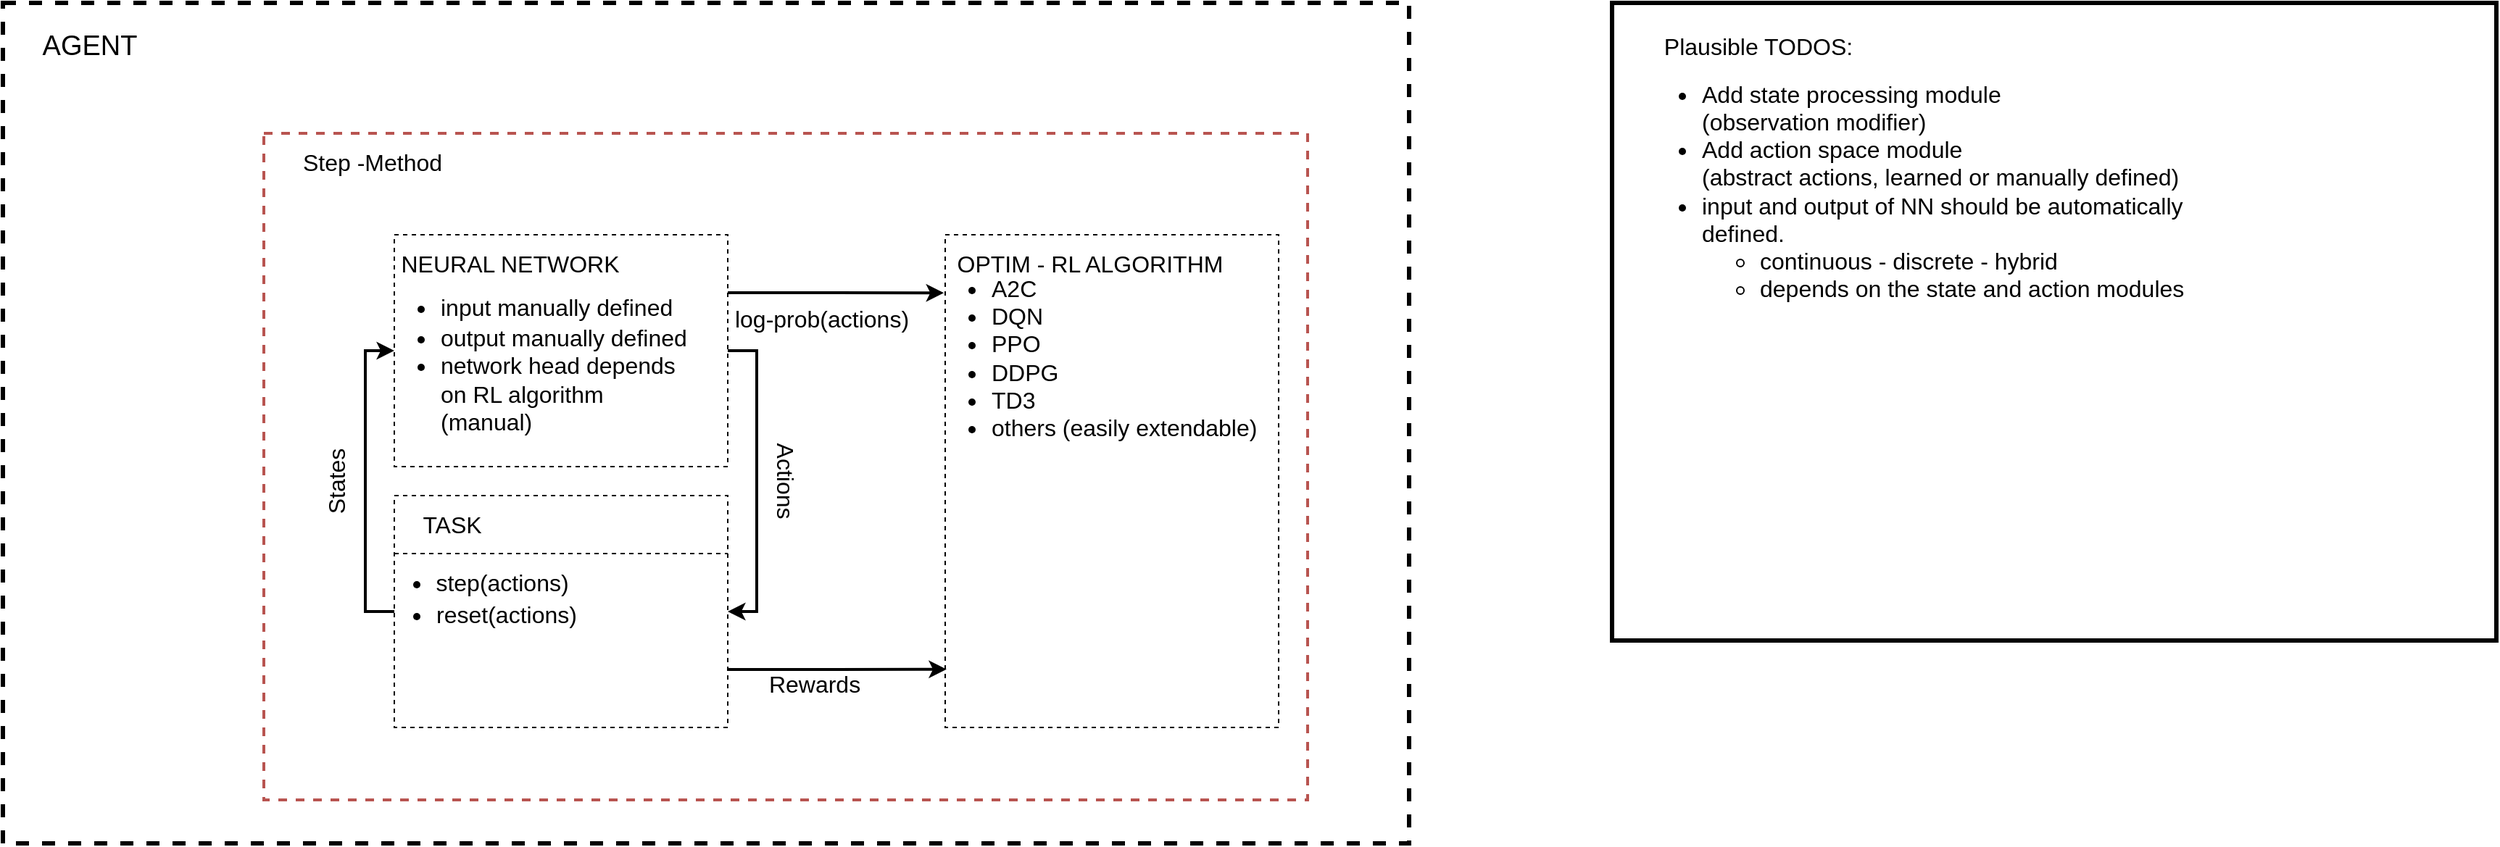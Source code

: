 <mxfile version="13.6.5" type="github">
  <diagram id="azBLTt9X_g9BV_F1x30R" name="Page-1">
    <mxGraphModel dx="2036" dy="773" grid="1" gridSize="10" guides="1" tooltips="1" connect="1" arrows="1" fold="1" page="1" pageScale="1" pageWidth="850" pageHeight="1100" math="0" shadow="0">
      <root>
        <mxCell id="0" />
        <mxCell id="1" parent="0" />
        <mxCell id="YtY6zPXFFSkN8KXmVOl3-5" value="" style="group" vertex="1" connectable="0" parent="1">
          <mxGeometry x="-370" y="220" width="970" height="580" as="geometry" />
        </mxCell>
        <mxCell id="YtY6zPXFFSkN8KXmVOl3-1" value="" style="rounded=0;whiteSpace=wrap;html=1;dashed=1;fillColor=none;strokeWidth=3;" vertex="1" parent="YtY6zPXFFSkN8KXmVOl3-5">
          <mxGeometry width="970" height="580" as="geometry" />
        </mxCell>
        <mxCell id="YtY6zPXFFSkN8KXmVOl3-11" value="" style="rounded=0;whiteSpace=wrap;html=1;dashed=1;strokeWidth=2;fontSize=16;strokeColor=#b85450;fillColor=none;" vertex="1" parent="YtY6zPXFFSkN8KXmVOl3-5">
          <mxGeometry x="180" y="90" width="720" height="460" as="geometry" />
        </mxCell>
        <mxCell id="YtY6zPXFFSkN8KXmVOl3-2" value="AGENT" style="text;html=1;strokeColor=none;fillColor=none;align=center;verticalAlign=middle;whiteSpace=wrap;rounded=0;dashed=1;fontSize=19;" vertex="1" parent="YtY6zPXFFSkN8KXmVOl3-5">
          <mxGeometry x="40" y="20" width="40" height="20" as="geometry" />
        </mxCell>
        <mxCell id="YtY6zPXFFSkN8KXmVOl3-7" value="" style="group" vertex="1" connectable="0" parent="YtY6zPXFFSkN8KXmVOl3-5">
          <mxGeometry x="270" y="160" width="240" height="160" as="geometry" />
        </mxCell>
        <mxCell id="YtY6zPXFFSkN8KXmVOl3-8" value="" style="rounded=0;whiteSpace=wrap;html=1;dashed=1;fillColor=none;strokeWidth=1;" vertex="1" parent="YtY6zPXFFSkN8KXmVOl3-7">
          <mxGeometry width="230" height="160" as="geometry" />
        </mxCell>
        <mxCell id="YtY6zPXFFSkN8KXmVOl3-9" value="NEURAL NETWORK" style="text;html=1;strokeColor=none;fillColor=none;align=center;verticalAlign=middle;whiteSpace=wrap;rounded=0;dashed=1;fontSize=16;" vertex="1" parent="YtY6zPXFFSkN8KXmVOl3-7">
          <mxGeometry y="10" width="160" height="20" as="geometry" />
        </mxCell>
        <mxCell id="YtY6zPXFFSkN8KXmVOl3-39" value="&lt;ul&gt;&lt;li&gt;input manually defined&lt;/li&gt;&lt;/ul&gt;" style="text;html=1;strokeColor=none;fillColor=none;align=left;verticalAlign=middle;whiteSpace=wrap;rounded=0;dashed=1;fontSize=16;" vertex="1" parent="YtY6zPXFFSkN8KXmVOl3-7">
          <mxGeometry x="-10" y="40" width="220" height="20" as="geometry" />
        </mxCell>
        <mxCell id="YtY6zPXFFSkN8KXmVOl3-40" value="&lt;ul&gt;&lt;li&gt;output manually defined&lt;/li&gt;&lt;li&gt;network head depends on RL algorithm (manual)&lt;/li&gt;&lt;/ul&gt;" style="text;html=1;strokeColor=none;fillColor=none;align=left;verticalAlign=middle;whiteSpace=wrap;rounded=0;dashed=1;fontSize=16;" vertex="1" parent="YtY6zPXFFSkN8KXmVOl3-7">
          <mxGeometry x="-10" y="90" width="220" height="20" as="geometry" />
        </mxCell>
        <mxCell id="YtY6zPXFFSkN8KXmVOl3-12" value="Step -Method" style="text;html=1;strokeColor=none;fillColor=none;align=center;verticalAlign=middle;whiteSpace=wrap;rounded=0;dashed=1;fontSize=16;" vertex="1" parent="YtY6zPXFFSkN8KXmVOl3-5">
          <mxGeometry x="200" y="100" width="110" height="20" as="geometry" />
        </mxCell>
        <mxCell id="YtY6zPXFFSkN8KXmVOl3-14" value="Actions" style="text;html=1;strokeColor=none;fillColor=none;align=center;verticalAlign=middle;whiteSpace=wrap;rounded=0;dashed=1;fontSize=16;rotation=90;" vertex="1" parent="YtY6zPXFFSkN8KXmVOl3-5">
          <mxGeometry x="520" y="320" width="40" height="20" as="geometry" />
        </mxCell>
        <mxCell id="YtY6zPXFFSkN8KXmVOl3-17" value="States" style="text;html=1;strokeColor=none;fillColor=none;align=center;verticalAlign=middle;whiteSpace=wrap;rounded=0;dashed=1;fontSize=16;rotation=-90;" vertex="1" parent="YtY6zPXFFSkN8KXmVOl3-5">
          <mxGeometry x="210" y="320" width="40" height="20" as="geometry" />
        </mxCell>
        <mxCell id="YtY6zPXFFSkN8KXmVOl3-6" value="" style="group" vertex="1" connectable="0" parent="YtY6zPXFFSkN8KXmVOl3-5">
          <mxGeometry x="270" y="340" width="230" height="160" as="geometry" />
        </mxCell>
        <mxCell id="YtY6zPXFFSkN8KXmVOl3-3" value="" style="rounded=0;whiteSpace=wrap;html=1;dashed=1;fillColor=none;strokeWidth=1;" vertex="1" parent="YtY6zPXFFSkN8KXmVOl3-6">
          <mxGeometry width="230" height="160" as="geometry" />
        </mxCell>
        <mxCell id="YtY6zPXFFSkN8KXmVOl3-4" value="TASK" style="text;html=1;strokeColor=none;fillColor=none;align=center;verticalAlign=middle;whiteSpace=wrap;rounded=0;dashed=1;fontSize=16;" vertex="1" parent="YtY6zPXFFSkN8KXmVOl3-6">
          <mxGeometry x="20" y="10" width="40" height="20" as="geometry" />
        </mxCell>
        <mxCell id="YtY6zPXFFSkN8KXmVOl3-33" value="" style="endArrow=none;dashed=1;html=1;strokeWidth=1;fontSize=16;exitX=0;exitY=0.25;exitDx=0;exitDy=0;entryX=1;entryY=0.25;entryDx=0;entryDy=0;" edge="1" parent="YtY6zPXFFSkN8KXmVOl3-6" source="YtY6zPXFFSkN8KXmVOl3-3" target="YtY6zPXFFSkN8KXmVOl3-3">
          <mxGeometry width="50" height="50" relative="1" as="geometry">
            <mxPoint x="50" y="60" as="sourcePoint" />
            <mxPoint x="100" y="10" as="targetPoint" />
          </mxGeometry>
        </mxCell>
        <mxCell id="YtY6zPXFFSkN8KXmVOl3-34" value="&lt;ul&gt;&lt;li&gt;step(actions)&lt;/li&gt;&lt;/ul&gt;" style="text;html=1;strokeColor=none;fillColor=none;align=center;verticalAlign=middle;whiteSpace=wrap;rounded=0;dashed=1;fontSize=16;" vertex="1" parent="YtY6zPXFFSkN8KXmVOl3-6">
          <mxGeometry x="-20" y="50" width="149" height="20" as="geometry" />
        </mxCell>
        <mxCell id="YtY6zPXFFSkN8KXmVOl3-36" value="&lt;ul&gt;&lt;li&gt;reset(actions)&lt;/li&gt;&lt;/ul&gt;" style="text;html=1;strokeColor=none;fillColor=none;align=center;verticalAlign=middle;whiteSpace=wrap;rounded=0;dashed=1;fontSize=16;" vertex="1" parent="YtY6zPXFFSkN8KXmVOl3-6">
          <mxGeometry x="-17" y="72" width="149" height="20" as="geometry" />
        </mxCell>
        <mxCell id="YtY6zPXFFSkN8KXmVOl3-21" style="edgeStyle=orthogonalEdgeStyle;rounded=0;orthogonalLoop=1;jettySize=auto;html=1;exitX=1;exitY=0.5;exitDx=0;exitDy=0;entryX=1;entryY=0.5;entryDx=0;entryDy=0;strokeWidth=2;fontSize=16;" edge="1" parent="YtY6zPXFFSkN8KXmVOl3-5" source="YtY6zPXFFSkN8KXmVOl3-8" target="YtY6zPXFFSkN8KXmVOl3-3">
          <mxGeometry relative="1" as="geometry" />
        </mxCell>
        <mxCell id="YtY6zPXFFSkN8KXmVOl3-23" style="edgeStyle=orthogonalEdgeStyle;rounded=0;orthogonalLoop=1;jettySize=auto;html=1;exitX=0;exitY=0.5;exitDx=0;exitDy=0;entryX=0;entryY=0.5;entryDx=0;entryDy=0;strokeWidth=2;fontSize=16;" edge="1" parent="YtY6zPXFFSkN8KXmVOl3-5" source="YtY6zPXFFSkN8KXmVOl3-3" target="YtY6zPXFFSkN8KXmVOl3-8">
          <mxGeometry relative="1" as="geometry" />
        </mxCell>
        <mxCell id="YtY6zPXFFSkN8KXmVOl3-27" style="edgeStyle=orthogonalEdgeStyle;rounded=0;orthogonalLoop=1;jettySize=auto;html=1;exitX=1;exitY=0.75;exitDx=0;exitDy=0;entryX=0.004;entryY=0.882;entryDx=0;entryDy=0;entryPerimeter=0;strokeWidth=2;fontSize=16;" edge="1" parent="YtY6zPXFFSkN8KXmVOl3-5" source="YtY6zPXFFSkN8KXmVOl3-3" target="YtY6zPXFFSkN8KXmVOl3-25">
          <mxGeometry relative="1" as="geometry" />
        </mxCell>
        <mxCell id="YtY6zPXFFSkN8KXmVOl3-28" style="edgeStyle=orthogonalEdgeStyle;rounded=0;orthogonalLoop=1;jettySize=auto;html=1;exitX=1;exitY=0.25;exitDx=0;exitDy=0;entryX=-0.004;entryY=0.118;entryDx=0;entryDy=0;entryPerimeter=0;strokeWidth=2;fontSize=16;" edge="1" parent="YtY6zPXFFSkN8KXmVOl3-5" source="YtY6zPXFFSkN8KXmVOl3-8" target="YtY6zPXFFSkN8KXmVOl3-25">
          <mxGeometry relative="1" as="geometry" />
        </mxCell>
        <mxCell id="YtY6zPXFFSkN8KXmVOl3-29" value="Rewards" style="text;html=1;strokeColor=none;fillColor=none;align=center;verticalAlign=middle;whiteSpace=wrap;rounded=0;dashed=1;fontSize=16;" vertex="1" parent="YtY6zPXFFSkN8KXmVOl3-5">
          <mxGeometry x="540" y="460" width="40" height="20" as="geometry" />
        </mxCell>
        <mxCell id="YtY6zPXFFSkN8KXmVOl3-31" value="log-prob(actions)" style="text;html=1;strokeColor=none;fillColor=none;align=center;verticalAlign=middle;whiteSpace=wrap;rounded=0;dashed=1;fontSize=16;" vertex="1" parent="YtY6zPXFFSkN8KXmVOl3-5">
          <mxGeometry x="495" y="208" width="140" height="20" as="geometry" />
        </mxCell>
        <mxCell id="YtY6zPXFFSkN8KXmVOl3-24" value="" style="group" vertex="1" connectable="0" parent="YtY6zPXFFSkN8KXmVOl3-5">
          <mxGeometry x="650" y="160" width="240" height="340" as="geometry" />
        </mxCell>
        <mxCell id="YtY6zPXFFSkN8KXmVOl3-25" value="" style="rounded=0;whiteSpace=wrap;html=1;dashed=1;fillColor=none;strokeWidth=1;" vertex="1" parent="YtY6zPXFFSkN8KXmVOl3-24">
          <mxGeometry width="230" height="340" as="geometry" />
        </mxCell>
        <mxCell id="YtY6zPXFFSkN8KXmVOl3-26" value="OPTIM - RL ALGORITHM" style="text;html=1;strokeColor=none;fillColor=none;align=center;verticalAlign=middle;whiteSpace=wrap;rounded=0;dashed=1;fontSize=16;" vertex="1" parent="YtY6zPXFFSkN8KXmVOl3-24">
          <mxGeometry y="10" width="200" height="20" as="geometry" />
        </mxCell>
        <mxCell id="YtY6zPXFFSkN8KXmVOl3-37" value="&lt;ul&gt;&lt;li&gt;A2C&lt;br&gt;&lt;/li&gt;&lt;li&gt;DQN&lt;/li&gt;&lt;li&gt;PPO&lt;/li&gt;&lt;li&gt;DDPG&lt;/li&gt;&lt;li&gt;TD3&lt;/li&gt;&lt;li&gt;others (easily extendable)&lt;/li&gt;&lt;/ul&gt;" style="text;html=1;strokeColor=none;fillColor=none;align=left;verticalAlign=middle;whiteSpace=wrap;rounded=0;dashed=1;fontSize=16;" vertex="1" parent="YtY6zPXFFSkN8KXmVOl3-24">
          <mxGeometry x="-10" y="40" width="230" height="90" as="geometry" />
        </mxCell>
        <mxCell id="YtY6zPXFFSkN8KXmVOl3-41" value="" style="rounded=0;whiteSpace=wrap;html=1;strokeWidth=3;fillColor=none;fontSize=16;align=left;" vertex="1" parent="1">
          <mxGeometry x="740" y="220" width="610" height="440" as="geometry" />
        </mxCell>
        <mxCell id="YtY6zPXFFSkN8KXmVOl3-42" value="Plausible TODOS:" style="text;html=1;strokeColor=none;fillColor=none;align=center;verticalAlign=middle;whiteSpace=wrap;rounded=0;fontSize=16;" vertex="1" parent="1">
          <mxGeometry x="771" y="240" width="140" height="20" as="geometry" />
        </mxCell>
        <mxCell id="YtY6zPXFFSkN8KXmVOl3-43" value="&lt;ul&gt;&lt;li&gt;&lt;span&gt;Add state processing module &lt;br&gt;(observation modifier)&lt;br&gt;&lt;/span&gt;&lt;/li&gt;&lt;li&gt;&lt;span&gt;Add action space module&lt;br&gt;(abstract actions, learned or manually defined)&lt;/span&gt;&lt;/li&gt;&lt;li&gt;&lt;span&gt;input and output of NN should be automatically defined.&lt;/span&gt;&lt;/li&gt;&lt;ul&gt;&lt;li&gt;continuous - discrete - hybrid&lt;/li&gt;&lt;li&gt;depends on the state and action modules&lt;/li&gt;&lt;/ul&gt;&lt;/ul&gt;" style="text;html=1;strokeColor=none;fillColor=none;align=left;verticalAlign=middle;whiteSpace=wrap;rounded=0;fontSize=16;" vertex="1" parent="1">
          <mxGeometry x="760" y="340" width="430" height="20" as="geometry" />
        </mxCell>
      </root>
    </mxGraphModel>
  </diagram>
</mxfile>

